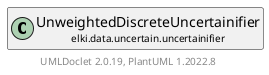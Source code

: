 @startuml
    remove .*\.(Instance|Par|Parameterizer|Factory)$
    set namespaceSeparator none
    hide empty fields
    hide empty methods

    class "<size:14>UnweightedDiscreteUncertainifier.Par\n<size:10>elki.data.uncertain.uncertainifier" as elki.data.uncertain.uncertainifier.UnweightedDiscreteUncertainifier.Par [[UnweightedDiscreteUncertainifier.Par.html]] {
        +make(): UnweightedDiscreteUncertainifier
    }

    abstract class "<size:14>AbstractDiscreteUncertainifier.Par\n<size:10>elki.data.uncertain.uncertainifier" as elki.data.uncertain.uncertainifier.AbstractDiscreteUncertainifier.Par [[AbstractDiscreteUncertainifier.Par.html]]
    class "<size:14>UnweightedDiscreteUncertainifier\n<size:10>elki.data.uncertain.uncertainifier" as elki.data.uncertain.uncertainifier.UnweightedDiscreteUncertainifier [[UnweightedDiscreteUncertainifier.html]]

    elki.data.uncertain.uncertainifier.AbstractDiscreteUncertainifier.Par <|-- elki.data.uncertain.uncertainifier.UnweightedDiscreteUncertainifier.Par
    elki.data.uncertain.uncertainifier.UnweightedDiscreteUncertainifier +-- elki.data.uncertain.uncertainifier.UnweightedDiscreteUncertainifier.Par

    center footer UMLDoclet 2.0.19, PlantUML 1.2022.8
@enduml
